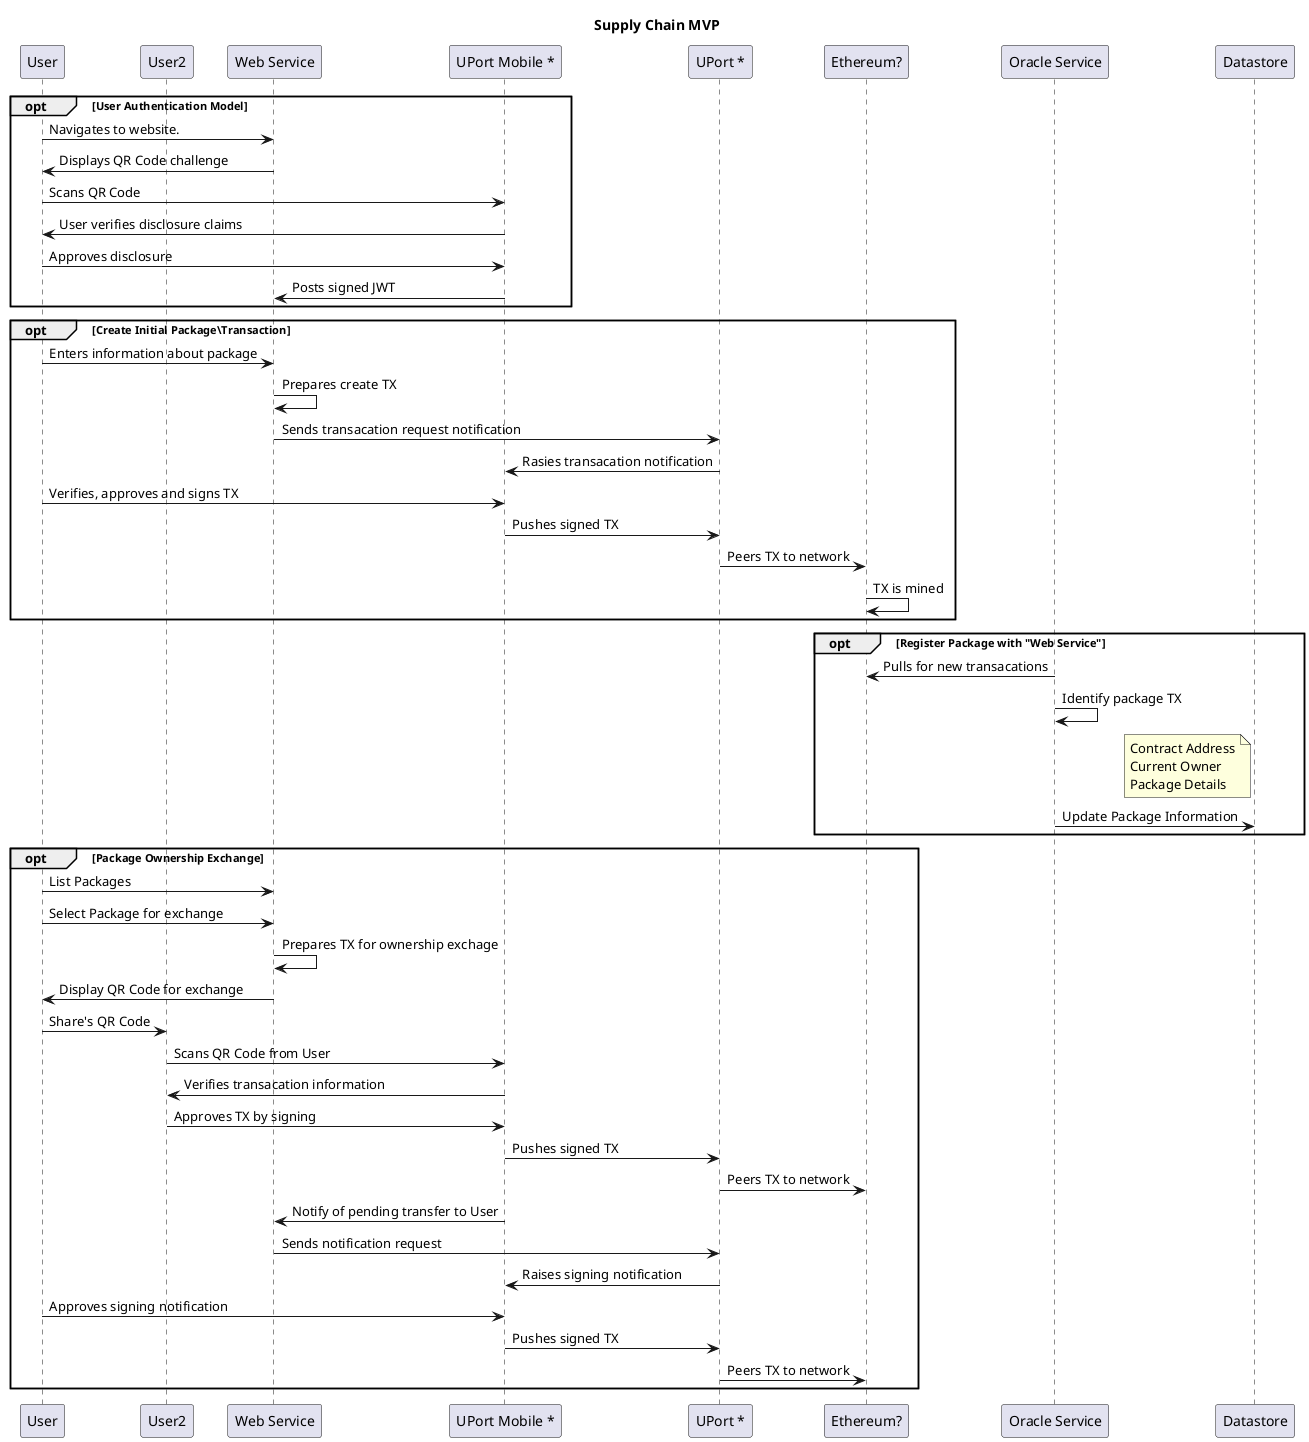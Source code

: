 @startuml

title Supply Chain MVP

participant User
participant User2

opt User Authentication Model
    User->"Web Service": Navigates to website.
    "Web Service"->User: Displays QR Code challenge
    User->"UPort Mobile *": Scans QR Code
    "UPort Mobile *"->User: User verifies disclosure claims
    User->"UPort Mobile *": Approves disclosure
    "UPort Mobile *"->"Web Service": Posts signed JWT
end

opt Create Initial Package\Transaction
    User->"Web Service": Enters information about package
    "Web Service"->"Web Service": Prepares create TX
    "Web Service"->"UPort *": Sends transacation request notification
    "UPort *"->"UPort Mobile *": Rasies transacation notification
    User->"UPort Mobile *": Verifies, approves and signs TX
    "UPort Mobile *"->"UPort *": Pushes signed TX
    "UPort *"->"Ethereum?": Peers TX to network
    "Ethereum?"->"Ethereum?": TX is mined
end

opt Register Package with "Web Service"
    "Oracle Service"->"Ethereum?": Pulls for new transacations
    "Oracle Service"->"Oracle Service": Identify package TX
    note left of Datastore
        Contract Address
        Current Owner
        Package Details
    end note
    "Oracle Service"->Datastore: Update Package Information
end

opt Package Ownership Exchange
    User->"Web Service": List Packages
    User->"Web Service": Select Package for exchange
    "Web Service"->"Web Service": Prepares TX for ownership exchage
    "Web Service"->User: Display QR Code for exchange
    User->User2: Share's QR Code
    User2->"UPort Mobile *": Scans QR Code from User
    "UPort Mobile *"->User2: Verifies transacation information
    User2->"UPort Mobile *": Approves TX by signing
    "UPort Mobile *"->"UPort *": Pushes signed TX
    "UPort *"->"Ethereum?": Peers TX to network
    "UPort Mobile *"->"Web Service": Notify of pending transfer to User
    "Web Service"->"UPort *": Sends notification request
    "UPort *"->"UPort Mobile *": Raises signing notification
    User->"UPort Mobile *": Approves signing notification
    "UPort Mobile *"->"UPort *": Pushes signed TX
    "UPort *"->"Ethereum?": Peers TX to network
end

@enduml